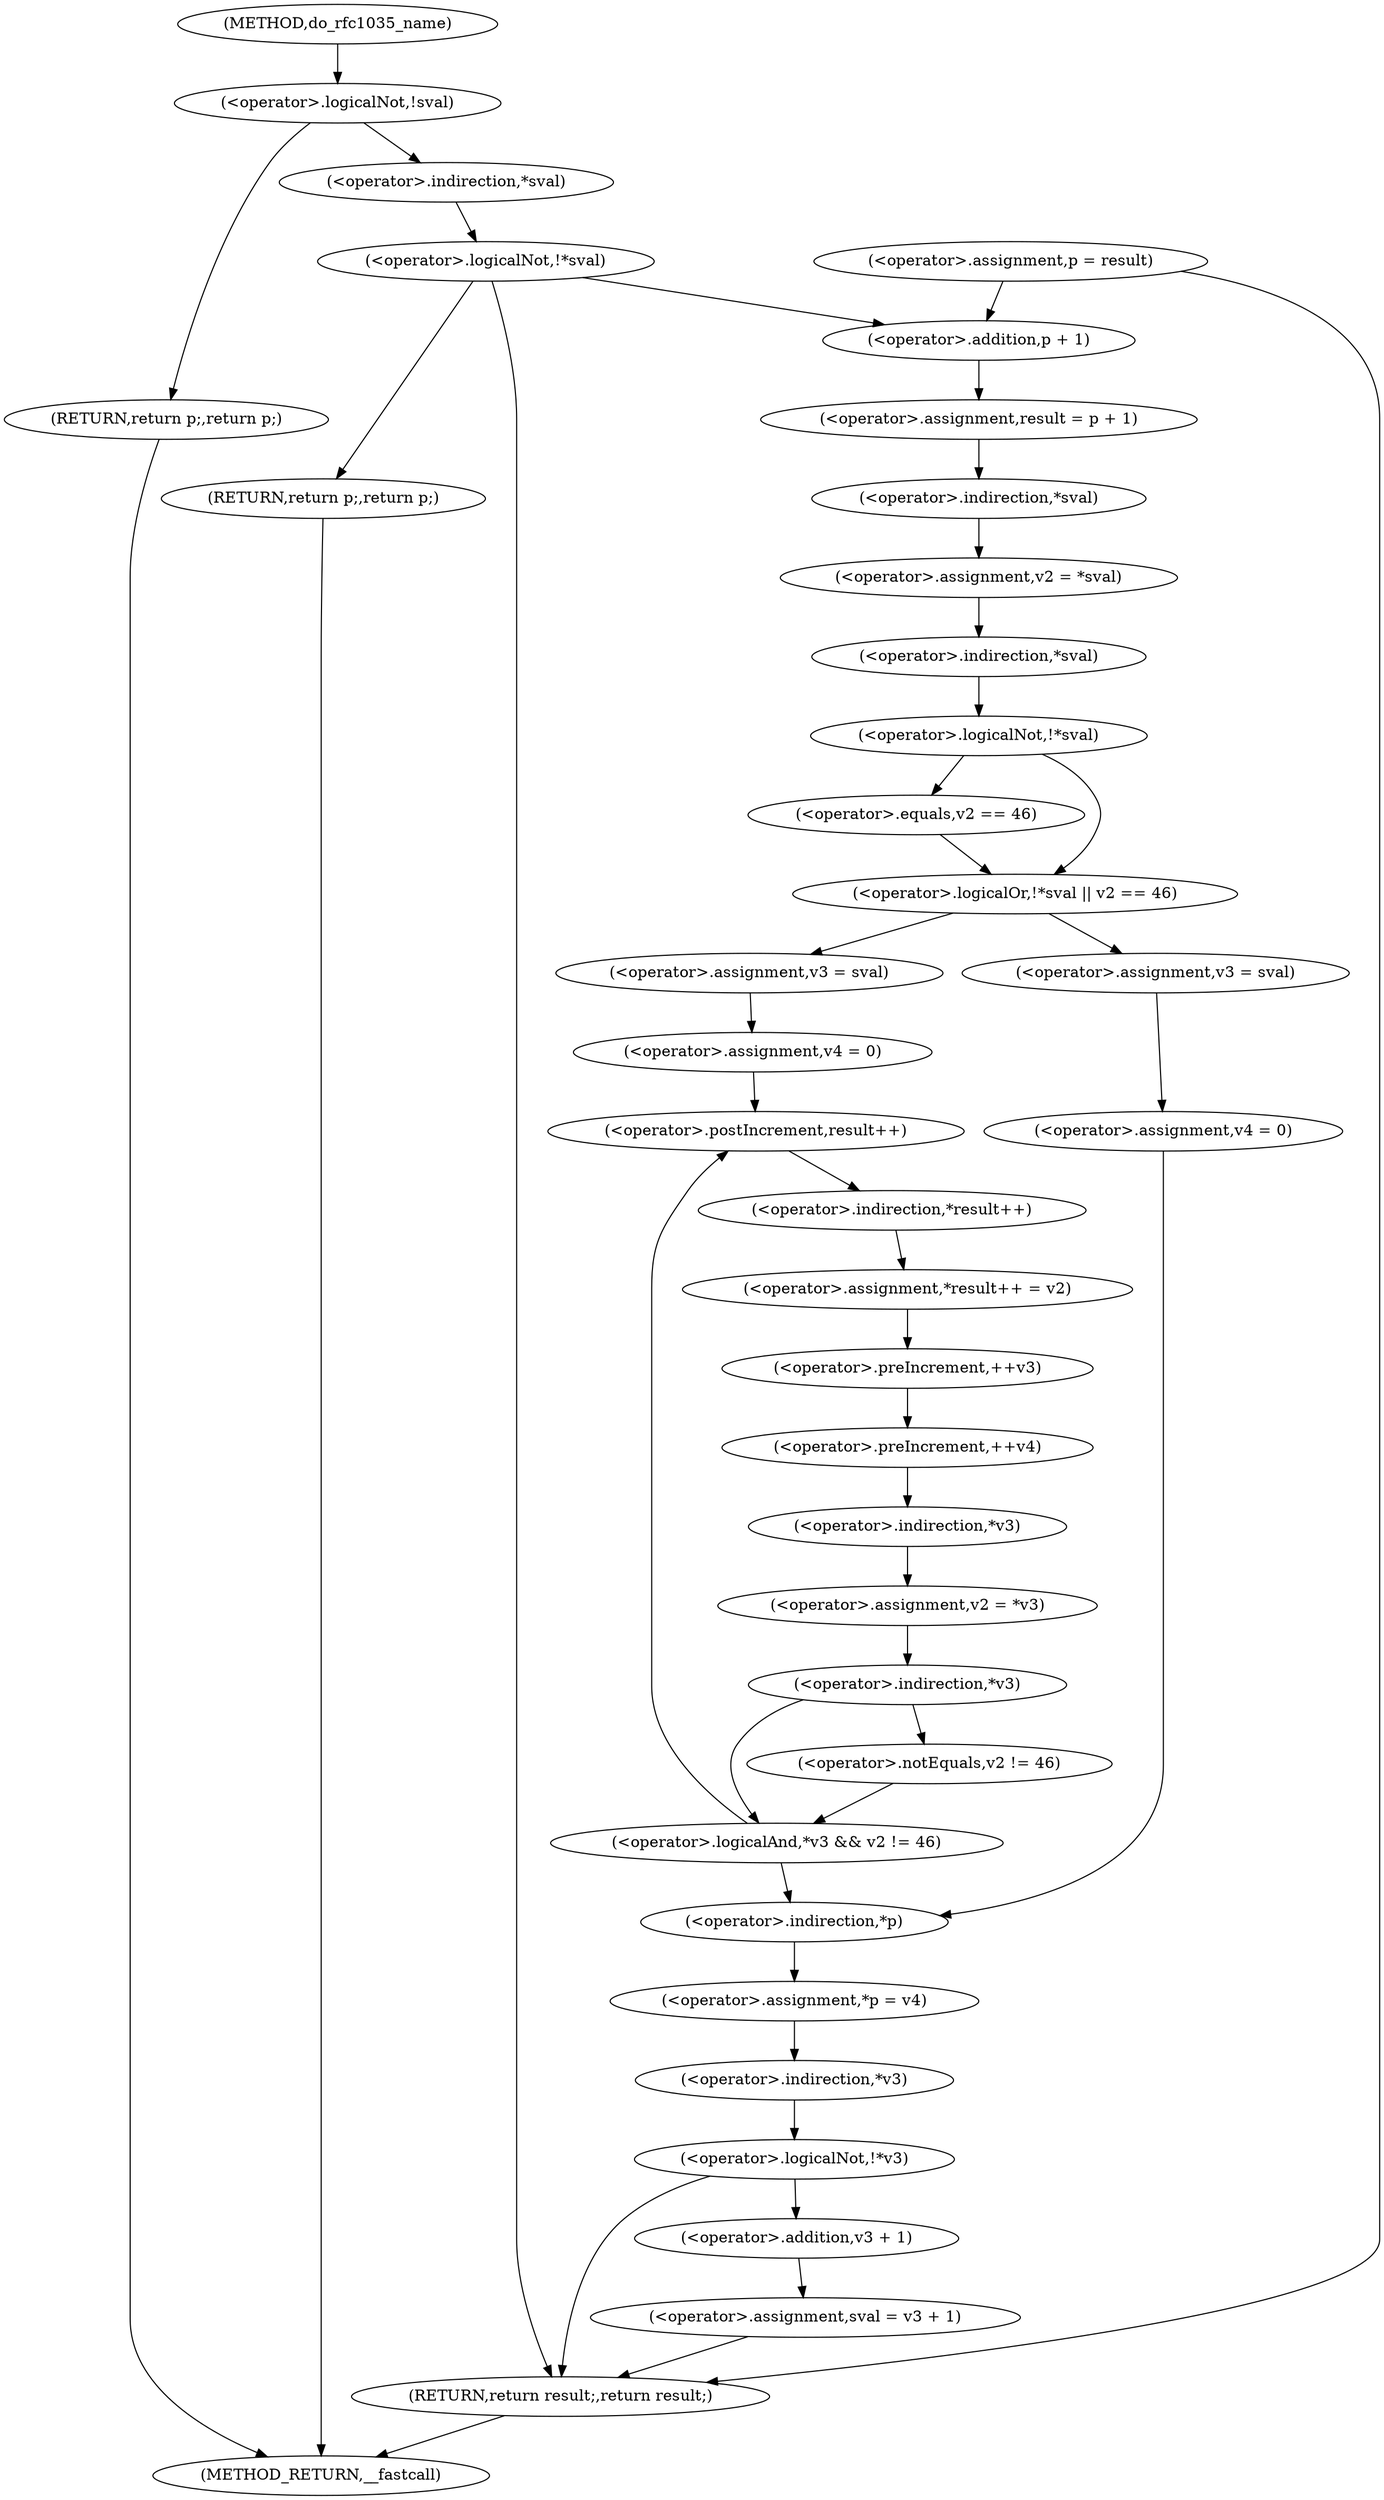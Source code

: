 digraph do_rfc1035_name {  
"1000114" [label = "(<operator>.logicalNot,!sval)" ]
"1000116" [label = "(RETURN,return p;,return p;)" ]
"1000119" [label = "(<operator>.logicalNot,!*sval)" ]
"1000120" [label = "(<operator>.indirection,*sval)" ]
"1000122" [label = "(RETURN,return p;,return p;)" ]
"1000127" [label = "(<operator>.assignment,result = p + 1)" ]
"1000129" [label = "(<operator>.addition,p + 1)" ]
"1000132" [label = "(<operator>.assignment,v2 = *sval)" ]
"1000134" [label = "(<operator>.indirection,*sval)" ]
"1000137" [label = "(<operator>.logicalOr,!*sval || v2 == 46)" ]
"1000138" [label = "(<operator>.logicalNot,!*sval)" ]
"1000139" [label = "(<operator>.indirection,*sval)" ]
"1000141" [label = "(<operator>.equals,v2 == 46)" ]
"1000145" [label = "(<operator>.assignment,v3 = sval)" ]
"1000148" [label = "(<operator>.assignment,v4 = 0)" ]
"1000153" [label = "(<operator>.assignment,v3 = sval)" ]
"1000156" [label = "(<operator>.assignment,v4 = 0)" ]
"1000161" [label = "(<operator>.assignment,*result++ = v2)" ]
"1000162" [label = "(<operator>.indirection,*result++)" ]
"1000163" [label = "(<operator>.postIncrement,result++)" ]
"1000166" [label = "(<operator>.preIncrement,++v3)" ]
"1000168" [label = "(<operator>.preIncrement,++v4)" ]
"1000170" [label = "(<operator>.assignment,v2 = *v3)" ]
"1000172" [label = "(<operator>.indirection,*v3)" ]
"1000174" [label = "(<operator>.logicalAnd,*v3 && v2 != 46)" ]
"1000175" [label = "(<operator>.indirection,*v3)" ]
"1000177" [label = "(<operator>.notEquals,v2 != 46)" ]
"1000180" [label = "(<operator>.assignment,*p = v4)" ]
"1000181" [label = "(<operator>.indirection,*p)" ]
"1000185" [label = "(<operator>.logicalNot,!*v3)" ]
"1000186" [label = "(<operator>.indirection,*v3)" ]
"1000189" [label = "(<operator>.assignment,sval = v3 + 1)" ]
"1000191" [label = "(<operator>.addition,v3 + 1)" ]
"1000195" [label = "(<operator>.assignment,p = result)" ]
"1000198" [label = "(RETURN,return result;,return result;)" ]
"1000105" [label = "(METHOD,do_rfc1035_name)" ]
"1000200" [label = "(METHOD_RETURN,__fastcall)" ]
  "1000114" -> "1000116" 
  "1000114" -> "1000120" 
  "1000116" -> "1000200" 
  "1000119" -> "1000122" 
  "1000119" -> "1000129" 
  "1000119" -> "1000198" 
  "1000120" -> "1000119" 
  "1000122" -> "1000200" 
  "1000127" -> "1000134" 
  "1000129" -> "1000127" 
  "1000132" -> "1000139" 
  "1000134" -> "1000132" 
  "1000137" -> "1000145" 
  "1000137" -> "1000153" 
  "1000138" -> "1000137" 
  "1000138" -> "1000141" 
  "1000139" -> "1000138" 
  "1000141" -> "1000137" 
  "1000145" -> "1000148" 
  "1000148" -> "1000181" 
  "1000153" -> "1000156" 
  "1000156" -> "1000163" 
  "1000161" -> "1000166" 
  "1000162" -> "1000161" 
  "1000163" -> "1000162" 
  "1000166" -> "1000168" 
  "1000168" -> "1000172" 
  "1000170" -> "1000175" 
  "1000172" -> "1000170" 
  "1000174" -> "1000163" 
  "1000174" -> "1000181" 
  "1000175" -> "1000174" 
  "1000175" -> "1000177" 
  "1000177" -> "1000174" 
  "1000180" -> "1000186" 
  "1000181" -> "1000180" 
  "1000185" -> "1000198" 
  "1000185" -> "1000191" 
  "1000186" -> "1000185" 
  "1000189" -> "1000198" 
  "1000191" -> "1000189" 
  "1000195" -> "1000129" 
  "1000195" -> "1000198" 
  "1000198" -> "1000200" 
  "1000105" -> "1000114" 
}
